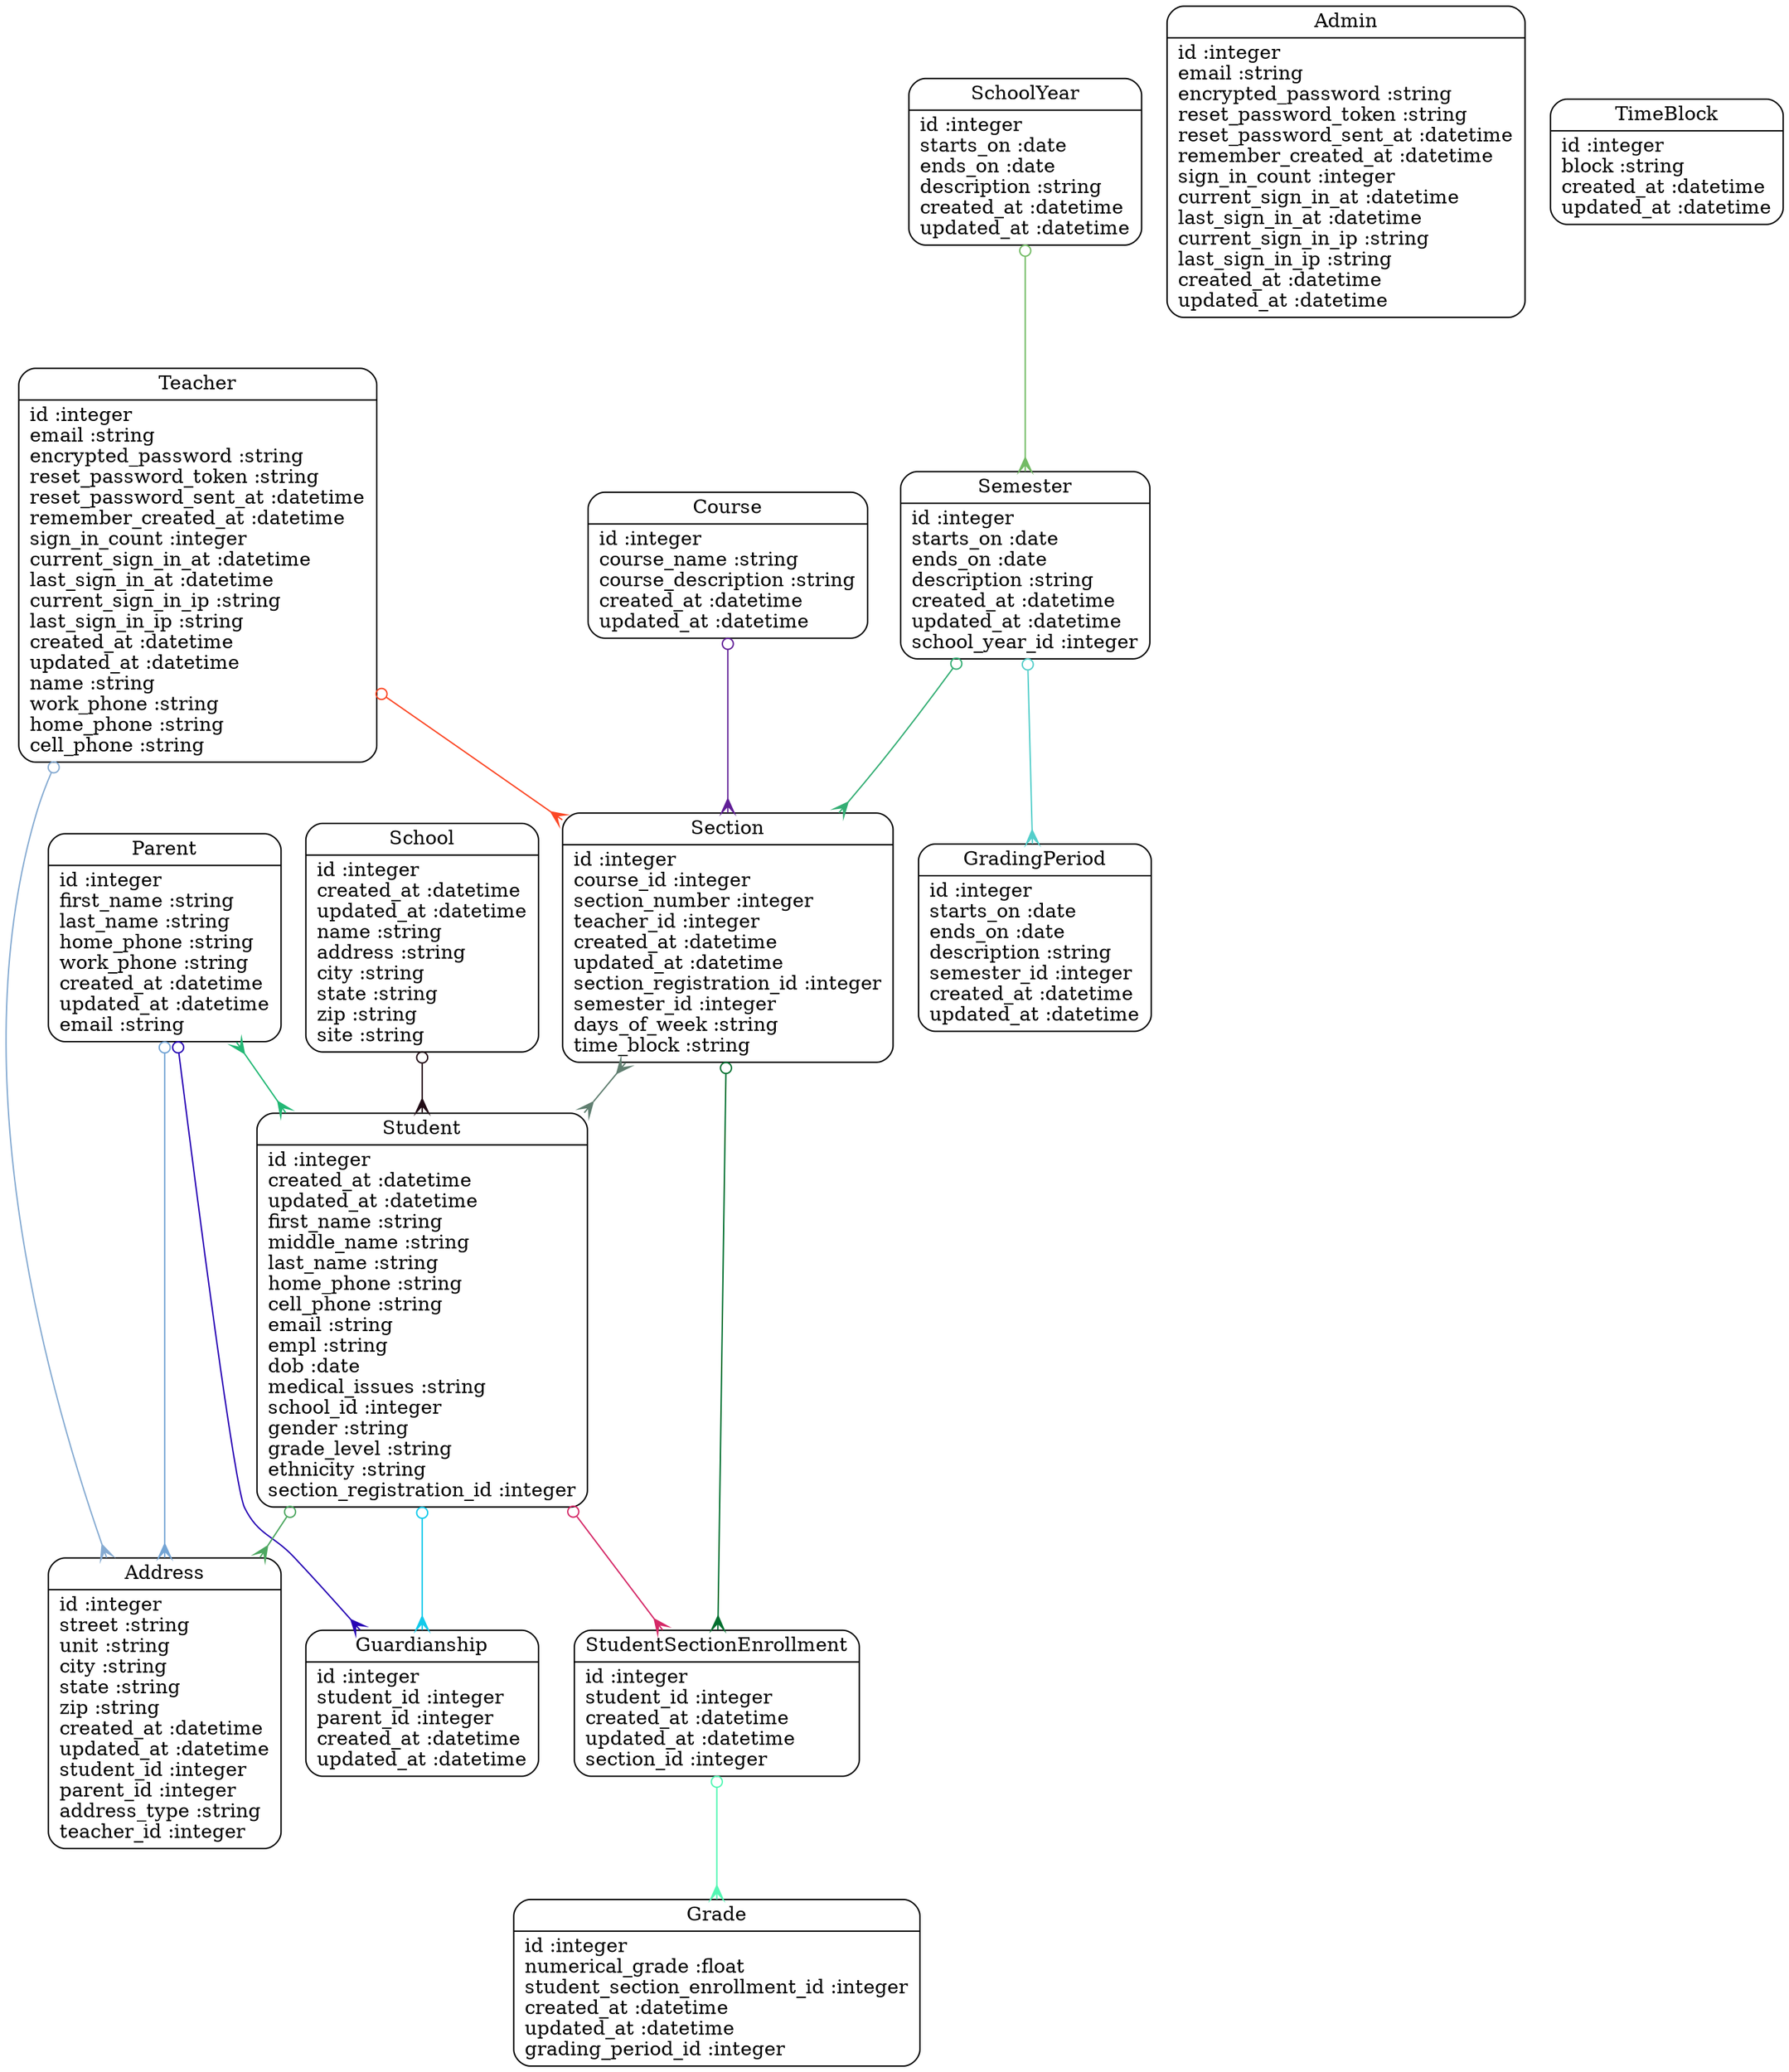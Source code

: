 digraph models_diagram {
	graph[overlap=false, splines=true]
	"Address" [shape=Mrecord, label="{Address|id :integer\lstreet :string\lunit :string\lcity :string\lstate :string\lzip :string\lcreated_at :datetime\lupdated_at :datetime\lstudent_id :integer\lparent_id :integer\laddress_type :string\lteacher_id :integer\l}"]
	"Admin" [shape=Mrecord, label="{Admin|id :integer\lemail :string\lencrypted_password :string\lreset_password_token :string\lreset_password_sent_at :datetime\lremember_created_at :datetime\lsign_in_count :integer\lcurrent_sign_in_at :datetime\llast_sign_in_at :datetime\lcurrent_sign_in_ip :string\llast_sign_in_ip :string\lcreated_at :datetime\lupdated_at :datetime\l}"]
	"Course" [shape=Mrecord, label="{Course|id :integer\lcourse_name :string\lcourse_description :string\lcreated_at :datetime\lupdated_at :datetime\l}"]
	"Grade" [shape=Mrecord, label="{Grade|id :integer\lnumerical_grade :float\lstudent_section_enrollment_id :integer\lcreated_at :datetime\lupdated_at :datetime\lgrading_period_id :integer\l}"]
	"GradingPeriod" [shape=Mrecord, label="{GradingPeriod|id :integer\lstarts_on :date\lends_on :date\ldescription :string\lsemester_id :integer\lcreated_at :datetime\lupdated_at :datetime\l}"]
	"Guardianship" [shape=Mrecord, label="{Guardianship|id :integer\lstudent_id :integer\lparent_id :integer\lcreated_at :datetime\lupdated_at :datetime\l}"]
	"Parent" [shape=Mrecord, label="{Parent|id :integer\lfirst_name :string\llast_name :string\lhome_phone :string\lwork_phone :string\lcreated_at :datetime\lupdated_at :datetime\lemail :string\l}"]
	"School" [shape=Mrecord, label="{School|id :integer\lcreated_at :datetime\lupdated_at :datetime\lname :string\laddress :string\lcity :string\lstate :string\lzip :string\lsite :string\l}"]
	"SchoolYear" [shape=Mrecord, label="{SchoolYear|id :integer\lstarts_on :date\lends_on :date\ldescription :string\lcreated_at :datetime\lupdated_at :datetime\l}"]
	"Section" [shape=Mrecord, label="{Section|id :integer\lcourse_id :integer\lsection_number :integer\lteacher_id :integer\lcreated_at :datetime\lupdated_at :datetime\lsection_registration_id :integer\lsemester_id :integer\ldays_of_week :string\ltime_block :string\l}"]
	"Semester" [shape=Mrecord, label="{Semester|id :integer\lstarts_on :date\lends_on :date\ldescription :string\lcreated_at :datetime\lupdated_at :datetime\lschool_year_id :integer\l}"]
	"Student" [shape=Mrecord, label="{Student|id :integer\lcreated_at :datetime\lupdated_at :datetime\lfirst_name :string\lmiddle_name :string\llast_name :string\lhome_phone :string\lcell_phone :string\lemail :string\lempl :string\ldob :date\lmedical_issues :string\lschool_id :integer\lgender :string\lgrade_level :string\lethnicity :string\lsection_registration_id :integer\l}"]
	"StudentSectionEnrollment" [shape=Mrecord, label="{StudentSectionEnrollment|id :integer\lstudent_id :integer\lcreated_at :datetime\lupdated_at :datetime\lsection_id :integer\l}"]
	"Teacher" [shape=Mrecord, label="{Teacher|id :integer\lemail :string\lencrypted_password :string\lreset_password_token :string\lreset_password_sent_at :datetime\lremember_created_at :datetime\lsign_in_count :integer\lcurrent_sign_in_at :datetime\llast_sign_in_at :datetime\lcurrent_sign_in_ip :string\llast_sign_in_ip :string\lcreated_at :datetime\lupdated_at :datetime\lname :string\lwork_phone :string\lhome_phone :string\lcell_phone :string\l}"]
	"TimeBlock" [shape=Mrecord, label="{TimeBlock|id :integer\lblock :string\lcreated_at :datetime\lupdated_at :datetime\l}"]
	"Course" -> "Section" [arrowtail=odot, arrowhead=crow, dir=both color="#611F97"]
	"Parent" -> "Guardianship" [arrowtail=odot, arrowhead=crow, dir=both color="#2602B4"]
	"Parent" -> "Student" [arrowtail=crow, arrowhead=crow, dir=both color="#23B875"]
	"Parent" -> "Address" [arrowtail=odot, arrowhead=crow, dir=both color="#73A4D4"]
	"School" -> "Student" [arrowtail=odot, arrowhead=crow, dir=both color="#220C16"]
	"SchoolYear" -> "Semester" [arrowtail=odot, arrowhead=crow, dir=both color="#72BB64"]
	"Section" -> "StudentSectionEnrollment" [arrowtail=odot, arrowhead=crow, dir=both color="#047030"]
	"Section" -> "Student" [arrowtail=crow, arrowhead=crow, dir=both color="#617F71"]
	"Semester" -> "Section" [arrowtail=odot, arrowhead=crow, dir=both color="#34AE74"]
	"Semester" -> "GradingPeriod" [arrowtail=odot, arrowhead=crow, dir=both color="#54CECA"]
	"Student" -> "Guardianship" [arrowtail=odot, arrowhead=crow, dir=both color="#13CAEB"]
	"Student" -> "Address" [arrowtail=odot, arrowhead=crow, dir=both color="#4DA760"]
	"Student" -> "StudentSectionEnrollment" [arrowtail=odot, arrowhead=crow, dir=both color="#D52A68"]
	"StudentSectionEnrollment" -> "Grade" [arrowtail=odot, arrowhead=crow, dir=both color="#54F7B4"]
	"Teacher" -> "Address" [arrowtail=odot, arrowhead=crow, dir=both color="#86ABD2"]
	"Teacher" -> "Section" [arrowtail=odot, arrowhead=crow, dir=both color="#FB4725"]
}

